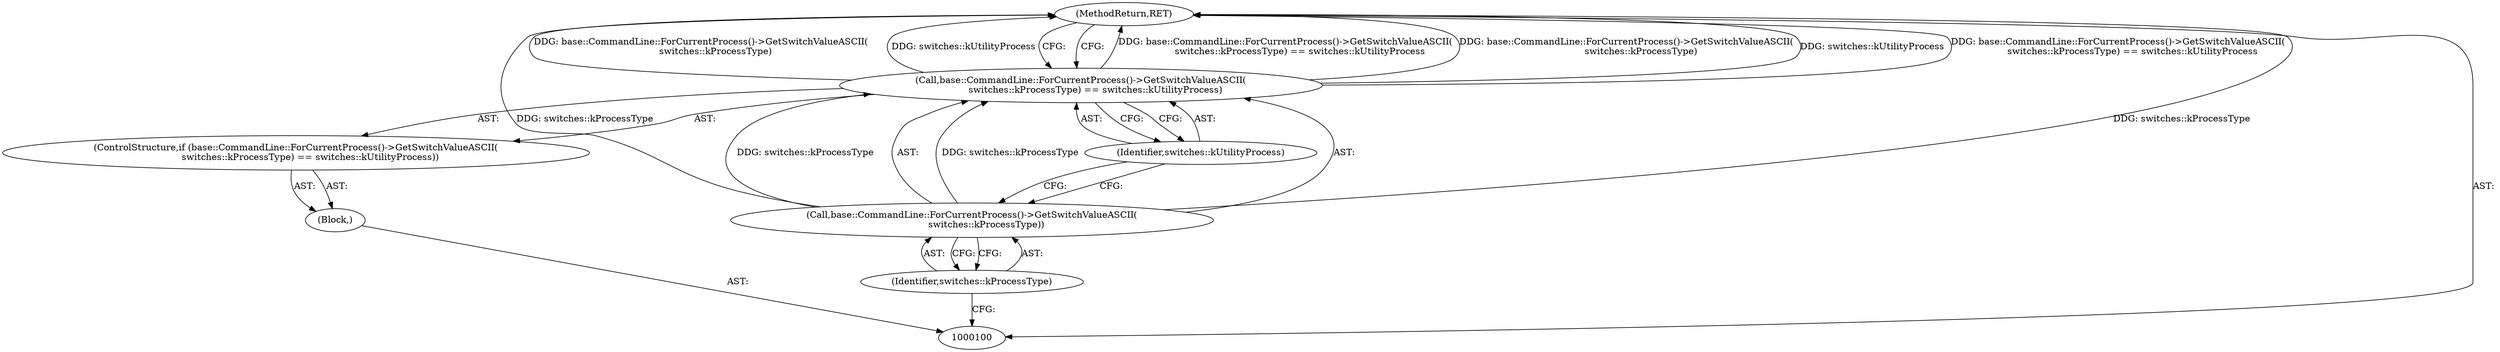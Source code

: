 digraph "1_Chrome_925dad6467cd7a2b79322378eafa43d06371b081_2" {
"1000107" [label="(MethodReturn,RET)"];
"1000101" [label="(Block,)"];
"1000102" [label="(ControlStructure,if (base::CommandLine::ForCurrentProcess()->GetSwitchValueASCII(\n          switches::kProcessType) == switches::kUtilityProcess))"];
"1000103" [label="(Call,base::CommandLine::ForCurrentProcess()->GetSwitchValueASCII(\n          switches::kProcessType) == switches::kUtilityProcess)"];
"1000104" [label="(Call,base::CommandLine::ForCurrentProcess()->GetSwitchValueASCII(\n          switches::kProcessType))"];
"1000105" [label="(Identifier,switches::kProcessType)"];
"1000106" [label="(Identifier,switches::kUtilityProcess)"];
"1000107" -> "1000100"  [label="AST: "];
"1000107" -> "1000103"  [label="CFG: "];
"1000103" -> "1000107"  [label="DDG: base::CommandLine::ForCurrentProcess()->GetSwitchValueASCII(\n          switches::kProcessType) == switches::kUtilityProcess"];
"1000103" -> "1000107"  [label="DDG: base::CommandLine::ForCurrentProcess()->GetSwitchValueASCII(\n          switches::kProcessType)"];
"1000103" -> "1000107"  [label="DDG: switches::kUtilityProcess"];
"1000104" -> "1000107"  [label="DDG: switches::kProcessType"];
"1000101" -> "1000100"  [label="AST: "];
"1000102" -> "1000101"  [label="AST: "];
"1000102" -> "1000101"  [label="AST: "];
"1000103" -> "1000102"  [label="AST: "];
"1000103" -> "1000102"  [label="AST: "];
"1000103" -> "1000106"  [label="CFG: "];
"1000104" -> "1000103"  [label="AST: "];
"1000106" -> "1000103"  [label="AST: "];
"1000107" -> "1000103"  [label="CFG: "];
"1000103" -> "1000107"  [label="DDG: base::CommandLine::ForCurrentProcess()->GetSwitchValueASCII(\n          switches::kProcessType) == switches::kUtilityProcess"];
"1000103" -> "1000107"  [label="DDG: base::CommandLine::ForCurrentProcess()->GetSwitchValueASCII(\n          switches::kProcessType)"];
"1000103" -> "1000107"  [label="DDG: switches::kUtilityProcess"];
"1000104" -> "1000103"  [label="DDG: switches::kProcessType"];
"1000104" -> "1000103"  [label="AST: "];
"1000104" -> "1000105"  [label="CFG: "];
"1000105" -> "1000104"  [label="AST: "];
"1000106" -> "1000104"  [label="CFG: "];
"1000104" -> "1000107"  [label="DDG: switches::kProcessType"];
"1000104" -> "1000103"  [label="DDG: switches::kProcessType"];
"1000105" -> "1000104"  [label="AST: "];
"1000105" -> "1000100"  [label="CFG: "];
"1000104" -> "1000105"  [label="CFG: "];
"1000106" -> "1000103"  [label="AST: "];
"1000106" -> "1000104"  [label="CFG: "];
"1000103" -> "1000106"  [label="CFG: "];
}
